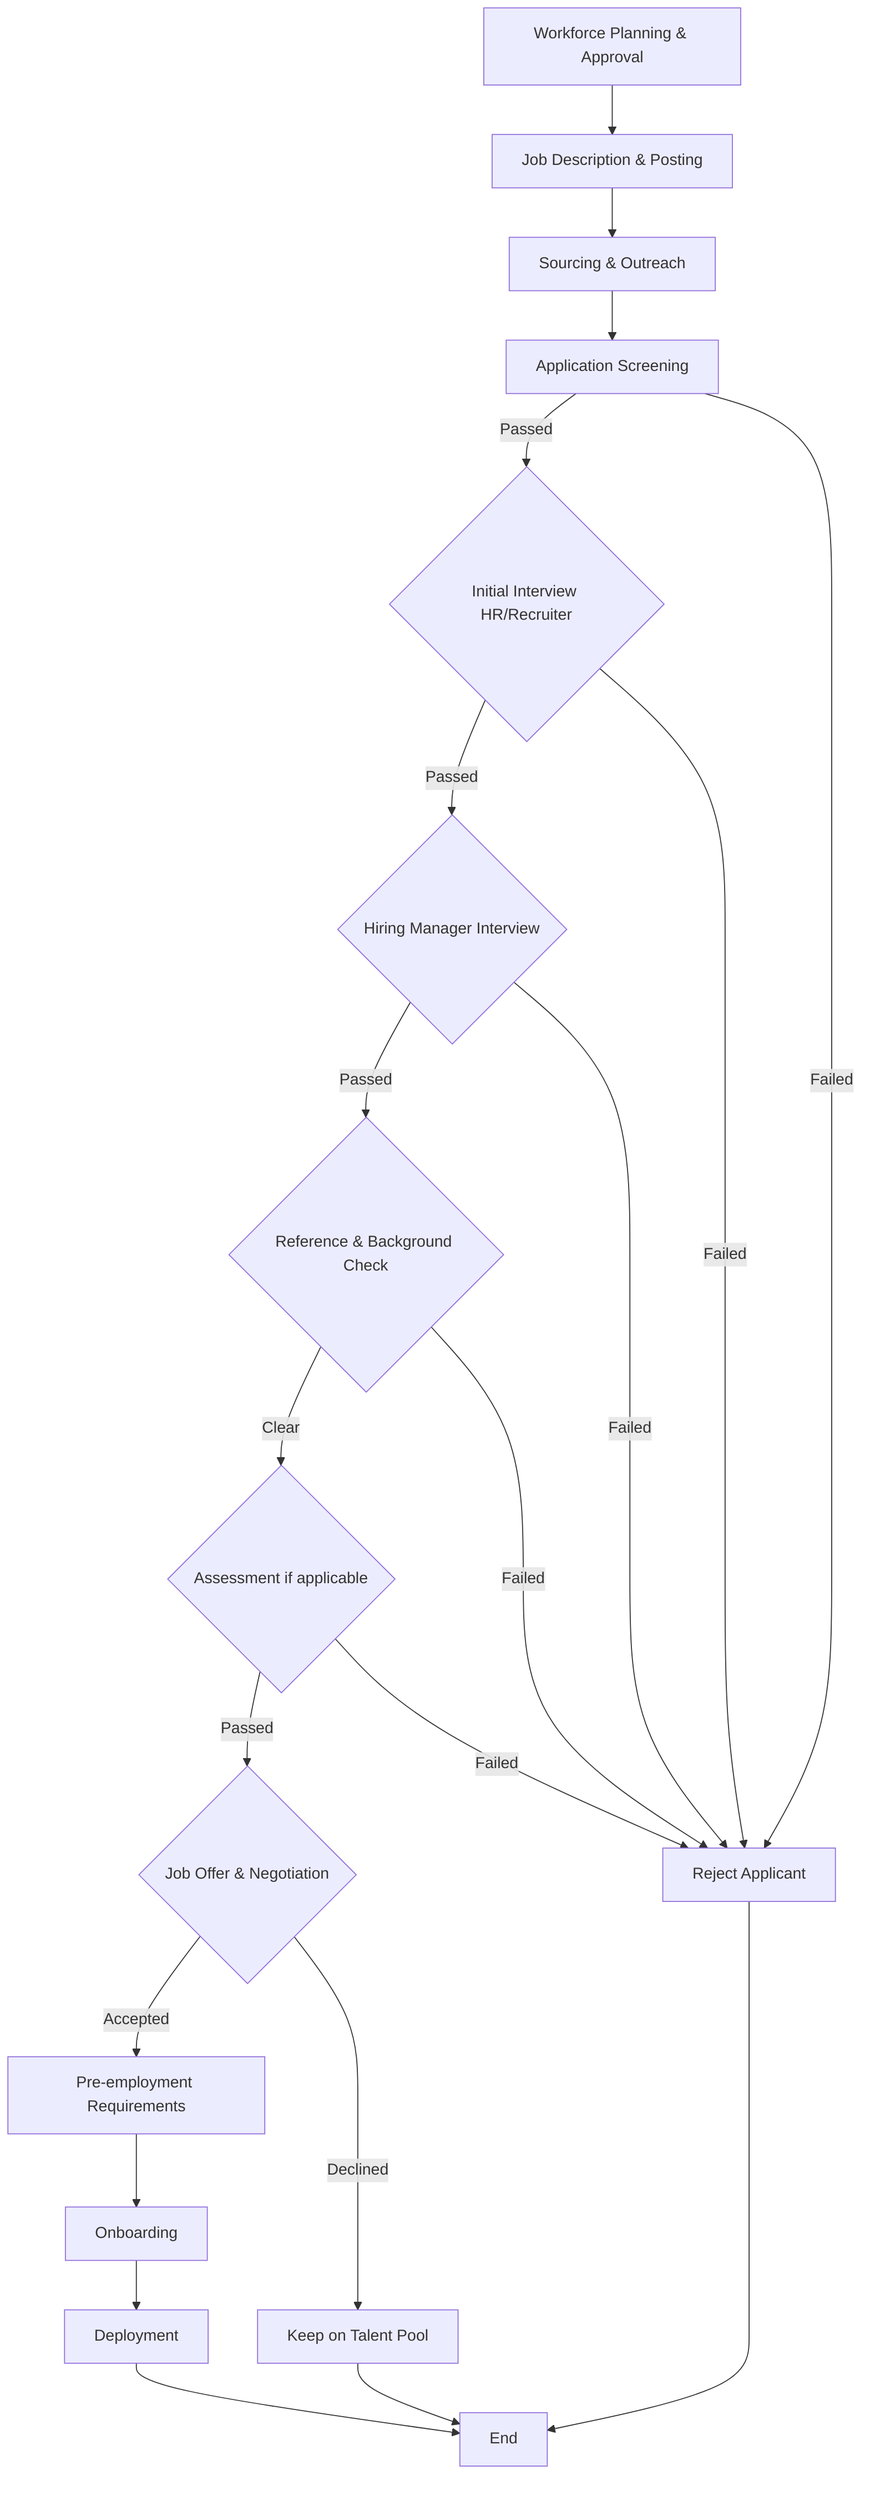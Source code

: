 flowchart TD
    A[Workforce Planning & Approval] --> B[Job Description & Posting]
    B --> C[Sourcing & Outreach]
    C --> D[Application Screening]
    D -->|Passed| E{Initial Interview HR/Recruiter}
    D -->|Failed| Z1[Reject Applicant]
    E -->|Passed| F{Hiring Manager Interview}
    E -->|Failed| Z1
    F -->|Passed| G{Reference & Background Check}
    F -->|Failed| Z1
    G -->|Clear| H{Assessment if applicable}
    G -->|Failed| Z1
    H -->|Passed| I{Job Offer & Negotiation}
    H -->|Failed| Z1
    I -->|Accepted| J[Pre-employment Requirements]
    I -->|Declined| Z2[Keep on Talent Pool]
    J --> K[Onboarding]
    K --> L[Deployment]
    L --> End
    Z2 --> End
    Z1 --> End